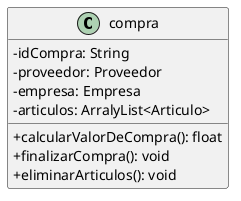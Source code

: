 @startuml Compra
!startsub Compra
skinparam ClassAttributeIconSize 0

class compra{
    - idCompra: String
    - proveedor: Proveedor
    - empresa: Empresa
    - articulos: ArralyList<Articulo>
    + calcularValorDeCompra(): float
    + finalizarCompra(): void
    + eliminarArticulos(): void
}

!endsub
@enduml
